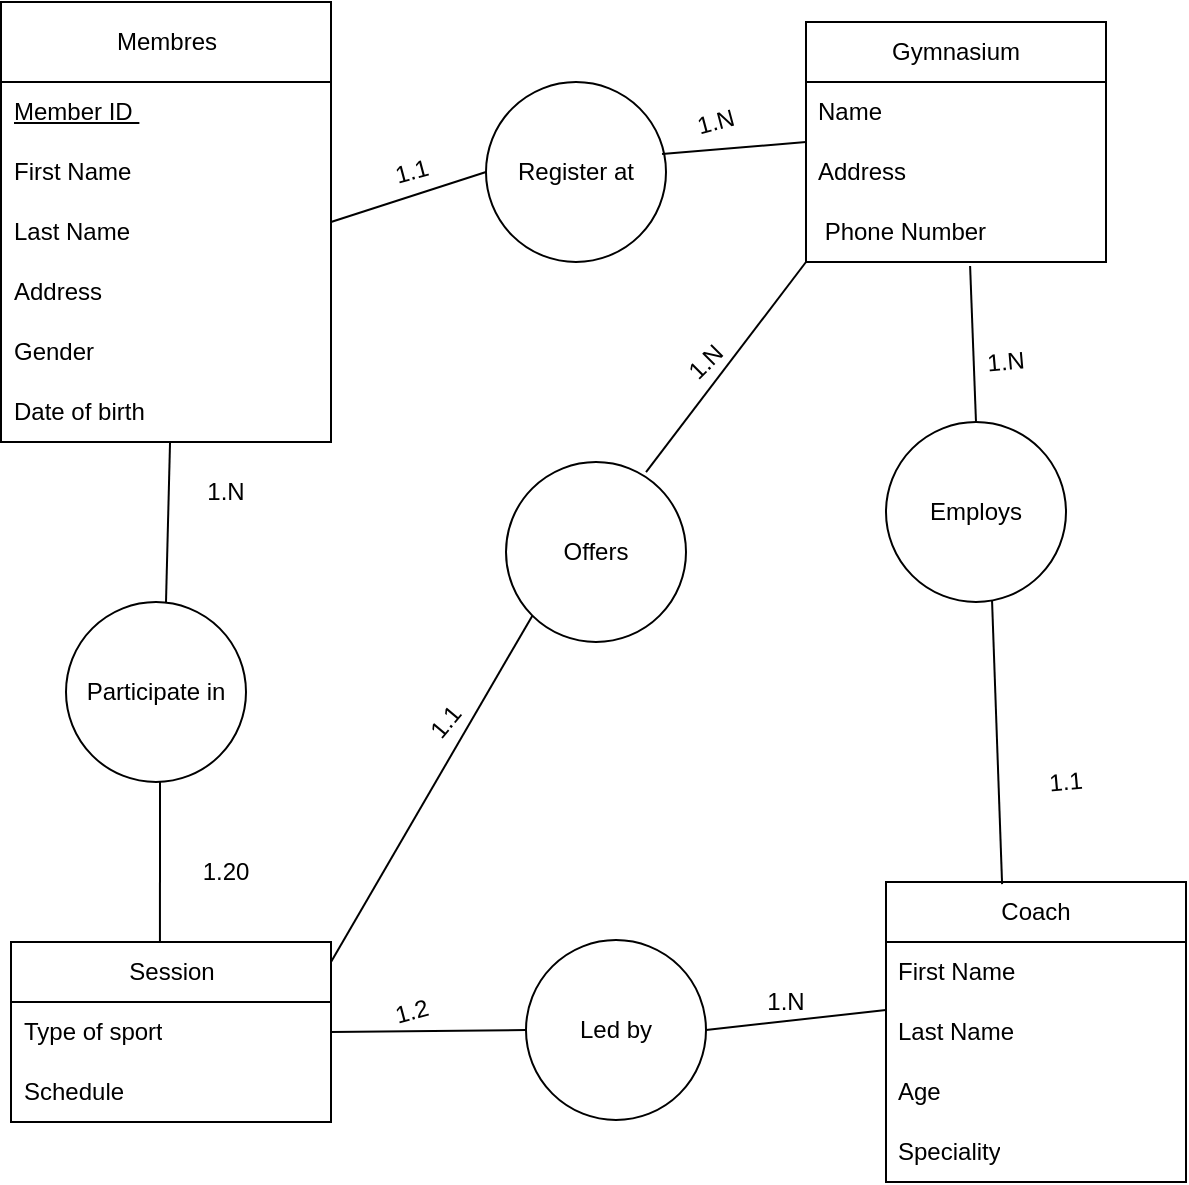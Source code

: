 <mxfile>
    <diagram id="4HqboMspw2ObUpxRt4HB" name="Page-1">
        <mxGraphModel dx="481" dy="467" grid="1" gridSize="10" guides="1" tooltips="1" connect="1" arrows="1" fold="1" page="1" pageScale="1" pageWidth="850" pageHeight="1100" math="0" shadow="0">
            <root>
                <mxCell id="0"/>
                <mxCell id="1" parent="0"/>
                <mxCell id="2" value="Membres" style="swimlane;fontStyle=0;childLayout=stackLayout;horizontal=1;startSize=40;horizontalStack=0;resizeParent=1;resizeParentMax=0;resizeLast=0;collapsible=1;marginBottom=0;whiteSpace=wrap;html=1;direction=east;perimeterSpacing=6;" parent="1" vertex="1">
                    <mxGeometry x="37.5" y="30" width="165" height="220" as="geometry">
                        <mxRectangle x="410" y="81" width="90" height="40" as="alternateBounds"/>
                    </mxGeometry>
                </mxCell>
                <mxCell id="30" value="&lt;u&gt;Member ID&amp;nbsp;&lt;/u&gt;" style="text;strokeColor=none;fillColor=none;align=left;verticalAlign=middle;spacingLeft=4;spacingRight=4;overflow=hidden;points=[[0,0.5],[1,0.5]];portConstraint=eastwest;rotatable=0;whiteSpace=wrap;html=1;" vertex="1" parent="2">
                    <mxGeometry y="40" width="165" height="30" as="geometry"/>
                </mxCell>
                <mxCell id="3" value="First Name" style="text;strokeColor=none;fillColor=none;align=left;verticalAlign=middle;spacingLeft=4;spacingRight=4;overflow=hidden;points=[[0,0.5],[1,0.5]];portConstraint=eastwest;rotatable=0;whiteSpace=wrap;html=1;" parent="2" vertex="1">
                    <mxGeometry y="70" width="165" height="30" as="geometry"/>
                </mxCell>
                <mxCell id="4" value="Last Name" style="text;strokeColor=none;fillColor=none;align=left;verticalAlign=middle;spacingLeft=4;spacingRight=4;overflow=hidden;points=[[0,0.5],[1,0.5]];portConstraint=eastwest;rotatable=0;whiteSpace=wrap;html=1;" parent="2" vertex="1">
                    <mxGeometry y="100" width="165" height="30" as="geometry"/>
                </mxCell>
                <mxCell id="5" value="Address" style="text;strokeColor=none;fillColor=none;align=left;verticalAlign=middle;spacingLeft=4;spacingRight=4;overflow=hidden;points=[[0,0.5],[1,0.5]];portConstraint=eastwest;rotatable=0;whiteSpace=wrap;html=1;" parent="2" vertex="1">
                    <mxGeometry y="130" width="165" height="30" as="geometry"/>
                </mxCell>
                <mxCell id="22" value="Gender" style="text;strokeColor=none;fillColor=none;align=left;verticalAlign=middle;spacingLeft=4;spacingRight=4;overflow=hidden;points=[[0,0.5],[1,0.5]];portConstraint=eastwest;rotatable=0;whiteSpace=wrap;html=1;" vertex="1" parent="2">
                    <mxGeometry y="160" width="165" height="30" as="geometry"/>
                </mxCell>
                <mxCell id="23" value="Date of birth" style="text;strokeColor=none;fillColor=none;align=left;verticalAlign=middle;spacingLeft=4;spacingRight=4;overflow=hidden;points=[[0,0.5],[1,0.5]];portConstraint=eastwest;rotatable=0;whiteSpace=wrap;html=1;" vertex="1" parent="2">
                    <mxGeometry y="190" width="165" height="30" as="geometry"/>
                </mxCell>
                <mxCell id="6" value="Gymnasium" style="swimlane;fontStyle=0;childLayout=stackLayout;horizontal=1;startSize=30;horizontalStack=0;resizeParent=1;resizeParentMax=0;resizeLast=0;collapsible=1;marginBottom=0;whiteSpace=wrap;html=1;" parent="1" vertex="1">
                    <mxGeometry x="440" y="40" width="150" height="120" as="geometry">
                        <mxRectangle x="280" y="80" width="100" height="30" as="alternateBounds"/>
                    </mxGeometry>
                </mxCell>
                <mxCell id="71" value="Name" style="text;strokeColor=none;fillColor=none;align=left;verticalAlign=middle;spacingLeft=4;spacingRight=4;overflow=hidden;points=[[0,0.5],[1,0.5]];portConstraint=eastwest;rotatable=0;whiteSpace=wrap;html=1;" vertex="1" parent="6">
                    <mxGeometry y="30" width="150" height="30" as="geometry"/>
                </mxCell>
                <mxCell id="8" value="Address" style="text;strokeColor=none;fillColor=none;align=left;verticalAlign=middle;spacingLeft=4;spacingRight=4;overflow=hidden;points=[[0,0.5],[1,0.5]];portConstraint=eastwest;rotatable=0;whiteSpace=wrap;html=1;" parent="6" vertex="1">
                    <mxGeometry y="60" width="150" height="30" as="geometry"/>
                </mxCell>
                <mxCell id="9" value="&amp;nbsp;Phone Number" style="text;strokeColor=none;fillColor=none;align=left;verticalAlign=middle;spacingLeft=4;spacingRight=4;overflow=hidden;points=[[0,0.5],[1,0.5]];portConstraint=eastwest;rotatable=0;whiteSpace=wrap;html=1;" parent="6" vertex="1">
                    <mxGeometry y="90" width="150" height="30" as="geometry"/>
                </mxCell>
                <mxCell id="31" value="Session" style="swimlane;fontStyle=0;childLayout=stackLayout;horizontal=1;startSize=30;horizontalStack=0;resizeParent=1;resizeParentMax=0;resizeLast=0;collapsible=1;marginBottom=0;whiteSpace=wrap;html=1;" vertex="1" parent="1">
                    <mxGeometry x="42.5" y="500" width="160" height="90" as="geometry"/>
                </mxCell>
                <mxCell id="33" value="Type of sport" style="text;strokeColor=none;fillColor=none;align=left;verticalAlign=middle;spacingLeft=4;spacingRight=4;overflow=hidden;points=[[0,0.5],[1,0.5]];portConstraint=eastwest;rotatable=0;whiteSpace=wrap;html=1;" vertex="1" parent="31">
                    <mxGeometry y="30" width="160" height="30" as="geometry"/>
                </mxCell>
                <mxCell id="34" value="Schedule" style="text;strokeColor=none;fillColor=none;align=left;verticalAlign=middle;spacingLeft=4;spacingRight=4;overflow=hidden;points=[[0,0.5],[1,0.5]];portConstraint=eastwest;rotatable=0;whiteSpace=wrap;html=1;" vertex="1" parent="31">
                    <mxGeometry y="60" width="160" height="30" as="geometry"/>
                </mxCell>
                <mxCell id="36" value="Coach" style="swimlane;fontStyle=0;childLayout=stackLayout;horizontal=1;startSize=30;horizontalStack=0;resizeParent=1;resizeParentMax=0;resizeLast=0;collapsible=1;marginBottom=0;whiteSpace=wrap;html=1;" vertex="1" parent="1">
                    <mxGeometry x="480" y="470" width="150" height="150" as="geometry"/>
                </mxCell>
                <mxCell id="37" value="First Name" style="text;strokeColor=none;fillColor=none;align=left;verticalAlign=middle;spacingLeft=4;spacingRight=4;overflow=hidden;points=[[0,0.5],[1,0.5]];portConstraint=eastwest;rotatable=0;whiteSpace=wrap;html=1;" vertex="1" parent="36">
                    <mxGeometry y="30" width="150" height="30" as="geometry"/>
                </mxCell>
                <mxCell id="38" value="Last Name" style="text;strokeColor=none;fillColor=none;align=left;verticalAlign=middle;spacingLeft=4;spacingRight=4;overflow=hidden;points=[[0,0.5],[1,0.5]];portConstraint=eastwest;rotatable=0;whiteSpace=wrap;html=1;" vertex="1" parent="36">
                    <mxGeometry y="60" width="150" height="30" as="geometry"/>
                </mxCell>
                <mxCell id="39" value="Age" style="text;strokeColor=none;fillColor=none;align=left;verticalAlign=middle;spacingLeft=4;spacingRight=4;overflow=hidden;points=[[0,0.5],[1,0.5]];portConstraint=eastwest;rotatable=0;whiteSpace=wrap;html=1;" vertex="1" parent="36">
                    <mxGeometry y="90" width="150" height="30" as="geometry"/>
                </mxCell>
                <mxCell id="40" value="Speciality" style="text;strokeColor=none;fillColor=none;align=left;verticalAlign=middle;spacingLeft=4;spacingRight=4;overflow=hidden;points=[[0,0.5],[1,0.5]];portConstraint=eastwest;rotatable=0;whiteSpace=wrap;html=1;" vertex="1" parent="36">
                    <mxGeometry y="120" width="150" height="30" as="geometry"/>
                </mxCell>
                <mxCell id="46" value="Register at" style="ellipse;whiteSpace=wrap;html=1;aspect=fixed;" vertex="1" parent="1">
                    <mxGeometry x="280" y="70" width="90" height="90" as="geometry"/>
                </mxCell>
                <mxCell id="50" value="" style="endArrow=none;html=1;exitX=0.978;exitY=0.4;exitDx=0;exitDy=0;exitPerimeter=0;" edge="1" parent="1" source="46">
                    <mxGeometry width="50" height="50" relative="1" as="geometry">
                        <mxPoint x="390" y="150" as="sourcePoint"/>
                        <mxPoint x="440" y="100" as="targetPoint"/>
                    </mxGeometry>
                </mxCell>
                <mxCell id="51" value="" style="endArrow=none;html=1;entryX=0;entryY=0.5;entryDx=0;entryDy=0;" edge="1" parent="1" target="46">
                    <mxGeometry width="50" height="50" relative="1" as="geometry">
                        <mxPoint x="202.5" y="140" as="sourcePoint"/>
                        <mxPoint x="252.5" y="90" as="targetPoint"/>
                    </mxGeometry>
                </mxCell>
                <mxCell id="52" value="Led by" style="ellipse;whiteSpace=wrap;html=1;aspect=fixed;" vertex="1" parent="1">
                    <mxGeometry x="300" y="499" width="90" height="90" as="geometry"/>
                </mxCell>
                <mxCell id="53" value="" style="endArrow=none;html=1;entryX=0;entryY=0.5;entryDx=0;entryDy=0;exitX=1;exitY=0.5;exitDx=0;exitDy=0;" edge="1" parent="1" source="33" target="52">
                    <mxGeometry width="50" height="50" relative="1" as="geometry">
                        <mxPoint x="202.5" y="385" as="sourcePoint"/>
                        <mxPoint x="280" y="360" as="targetPoint"/>
                    </mxGeometry>
                </mxCell>
                <mxCell id="54" value="" style="endArrow=none;html=1;exitX=1;exitY=0.5;exitDx=0;exitDy=0;entryX=0;entryY=0.133;entryDx=0;entryDy=0;entryPerimeter=0;" edge="1" parent="1" source="52" target="38">
                    <mxGeometry width="50" height="50" relative="1" as="geometry">
                        <mxPoint x="370" y="362.5" as="sourcePoint"/>
                        <mxPoint x="440" y="347.5" as="targetPoint"/>
                    </mxGeometry>
                </mxCell>
                <mxCell id="57" value="1.20" style="text;html=1;strokeColor=none;fillColor=none;align=center;verticalAlign=middle;whiteSpace=wrap;rounded=0;rotation=0;" vertex="1" parent="1">
                    <mxGeometry x="120" y="450" width="60" height="30" as="geometry"/>
                </mxCell>
                <mxCell id="58" value="1.N" style="text;html=1;strokeColor=none;fillColor=none;align=center;verticalAlign=middle;whiteSpace=wrap;rounded=0;rotation=0;" vertex="1" parent="1">
                    <mxGeometry x="400" y="520" width="60" height="20" as="geometry"/>
                </mxCell>
                <mxCell id="61" value="" style="endArrow=none;html=1;exitX=1;exitY=0.5;exitDx=0;exitDy=0;" edge="1" parent="1">
                    <mxGeometry width="50" height="50" relative="1" as="geometry">
                        <mxPoint x="116.98" y="500" as="sourcePoint"/>
                        <mxPoint x="117" y="410" as="targetPoint"/>
                    </mxGeometry>
                </mxCell>
                <mxCell id="62" value="Participate in" style="ellipse;whiteSpace=wrap;html=1;aspect=fixed;" vertex="1" parent="1">
                    <mxGeometry x="70" y="330" width="90" height="90" as="geometry"/>
                </mxCell>
                <mxCell id="63" value="" style="endArrow=none;html=1;" edge="1" parent="1">
                    <mxGeometry width="50" height="50" relative="1" as="geometry">
                        <mxPoint x="120" y="330" as="sourcePoint"/>
                        <mxPoint x="122.02" y="250" as="targetPoint"/>
                    </mxGeometry>
                </mxCell>
                <mxCell id="64" value="1.2" style="text;html=1;strokeColor=none;fillColor=none;align=center;verticalAlign=middle;whiteSpace=wrap;rounded=0;rotation=-15;" vertex="1" parent="1">
                    <mxGeometry x="212.5" y="520" width="60" height="30" as="geometry"/>
                </mxCell>
                <mxCell id="65" value="1.N" style="text;html=1;strokeColor=none;fillColor=none;align=center;verticalAlign=middle;whiteSpace=wrap;rounded=0;rotation=0;" vertex="1" parent="1">
                    <mxGeometry x="120" y="260" width="60" height="30" as="geometry"/>
                </mxCell>
                <mxCell id="66" value="1.1" style="text;html=1;strokeColor=none;fillColor=none;align=center;verticalAlign=middle;whiteSpace=wrap;rounded=0;rotation=-15;" vertex="1" parent="1">
                    <mxGeometry x="212.5" y="100" width="60" height="30" as="geometry"/>
                </mxCell>
                <mxCell id="69" value="1.N" style="text;html=1;strokeColor=none;fillColor=none;align=center;verticalAlign=middle;whiteSpace=wrap;rounded=0;rotation=-5;" vertex="1" parent="1">
                    <mxGeometry x="510" y="200" width="60" height="20" as="geometry"/>
                </mxCell>
                <mxCell id="72" value="" style="endArrow=none;html=1;exitX=0.5;exitY=0;exitDx=0;exitDy=0;entryX=0.547;entryY=1.067;entryDx=0;entryDy=0;entryPerimeter=0;" edge="1" parent="1" source="73" target="9">
                    <mxGeometry width="50" height="50" relative="1" as="geometry">
                        <mxPoint x="500" y="240" as="sourcePoint"/>
                        <mxPoint x="502.02" y="160" as="targetPoint"/>
                    </mxGeometry>
                </mxCell>
                <mxCell id="73" value="Employs" style="ellipse;whiteSpace=wrap;html=1;aspect=fixed;" vertex="1" parent="1">
                    <mxGeometry x="480" y="240" width="90" height="90" as="geometry"/>
                </mxCell>
                <mxCell id="74" value="" style="endArrow=none;html=1;entryX=0.589;entryY=0.989;entryDx=0;entryDy=0;entryPerimeter=0;exitX=0.387;exitY=0.007;exitDx=0;exitDy=0;exitPerimeter=0;" edge="1" parent="1" source="36" target="73">
                    <mxGeometry width="50" height="50" relative="1" as="geometry">
                        <mxPoint x="503.99" y="410" as="sourcePoint"/>
                        <mxPoint x="506.01" y="330" as="targetPoint"/>
                    </mxGeometry>
                </mxCell>
                <mxCell id="75" value="1.N" style="text;html=1;strokeColor=none;fillColor=none;align=center;verticalAlign=middle;whiteSpace=wrap;rounded=0;rotation=-15;" vertex="1" parent="1">
                    <mxGeometry x="365" y="80" width="60" height="20" as="geometry"/>
                </mxCell>
                <mxCell id="77" value="1.1" style="text;html=1;strokeColor=none;fillColor=none;align=center;verticalAlign=middle;whiteSpace=wrap;rounded=0;rotation=-5;" vertex="1" parent="1">
                    <mxGeometry x="540" y="410" width="60" height="20" as="geometry"/>
                </mxCell>
                <mxCell id="78" value="Offers" style="ellipse;whiteSpace=wrap;html=1;aspect=fixed;" vertex="1" parent="1">
                    <mxGeometry x="290" y="260" width="90" height="90" as="geometry"/>
                </mxCell>
                <mxCell id="79" value="" style="endArrow=none;html=1;entryX=0;entryY=1;entryDx=0;entryDy=0;" edge="1" parent="1" target="78">
                    <mxGeometry width="50" height="50" relative="1" as="geometry">
                        <mxPoint x="202.504" y="510" as="sourcePoint"/>
                        <mxPoint x="188.15" y="369.01" as="targetPoint"/>
                    </mxGeometry>
                </mxCell>
                <mxCell id="80" value="" style="endArrow=none;html=1;entryX=0.589;entryY=0.989;entryDx=0;entryDy=0;entryPerimeter=0;exitX=0.778;exitY=0.056;exitDx=0;exitDy=0;exitPerimeter=0;" edge="1" parent="1" source="78">
                    <mxGeometry width="50" height="50" relative="1" as="geometry">
                        <mxPoint x="454.354" y="300.99" as="sourcePoint"/>
                        <mxPoint x="440" y="160" as="targetPoint"/>
                    </mxGeometry>
                </mxCell>
                <mxCell id="81" value="1.N" style="text;html=1;strokeColor=none;fillColor=none;align=center;verticalAlign=middle;whiteSpace=wrap;rounded=0;rotation=-45;" vertex="1" parent="1">
                    <mxGeometry x="360" y="200" width="60" height="20" as="geometry"/>
                </mxCell>
                <mxCell id="82" value="1.1" style="text;html=1;strokeColor=none;fillColor=none;align=center;verticalAlign=middle;whiteSpace=wrap;rounded=0;rotation=-50;" vertex="1" parent="1">
                    <mxGeometry x="230" y="380" width="60" height="20" as="geometry"/>
                </mxCell>
            </root>
        </mxGraphModel>
    </diagram>
</mxfile>